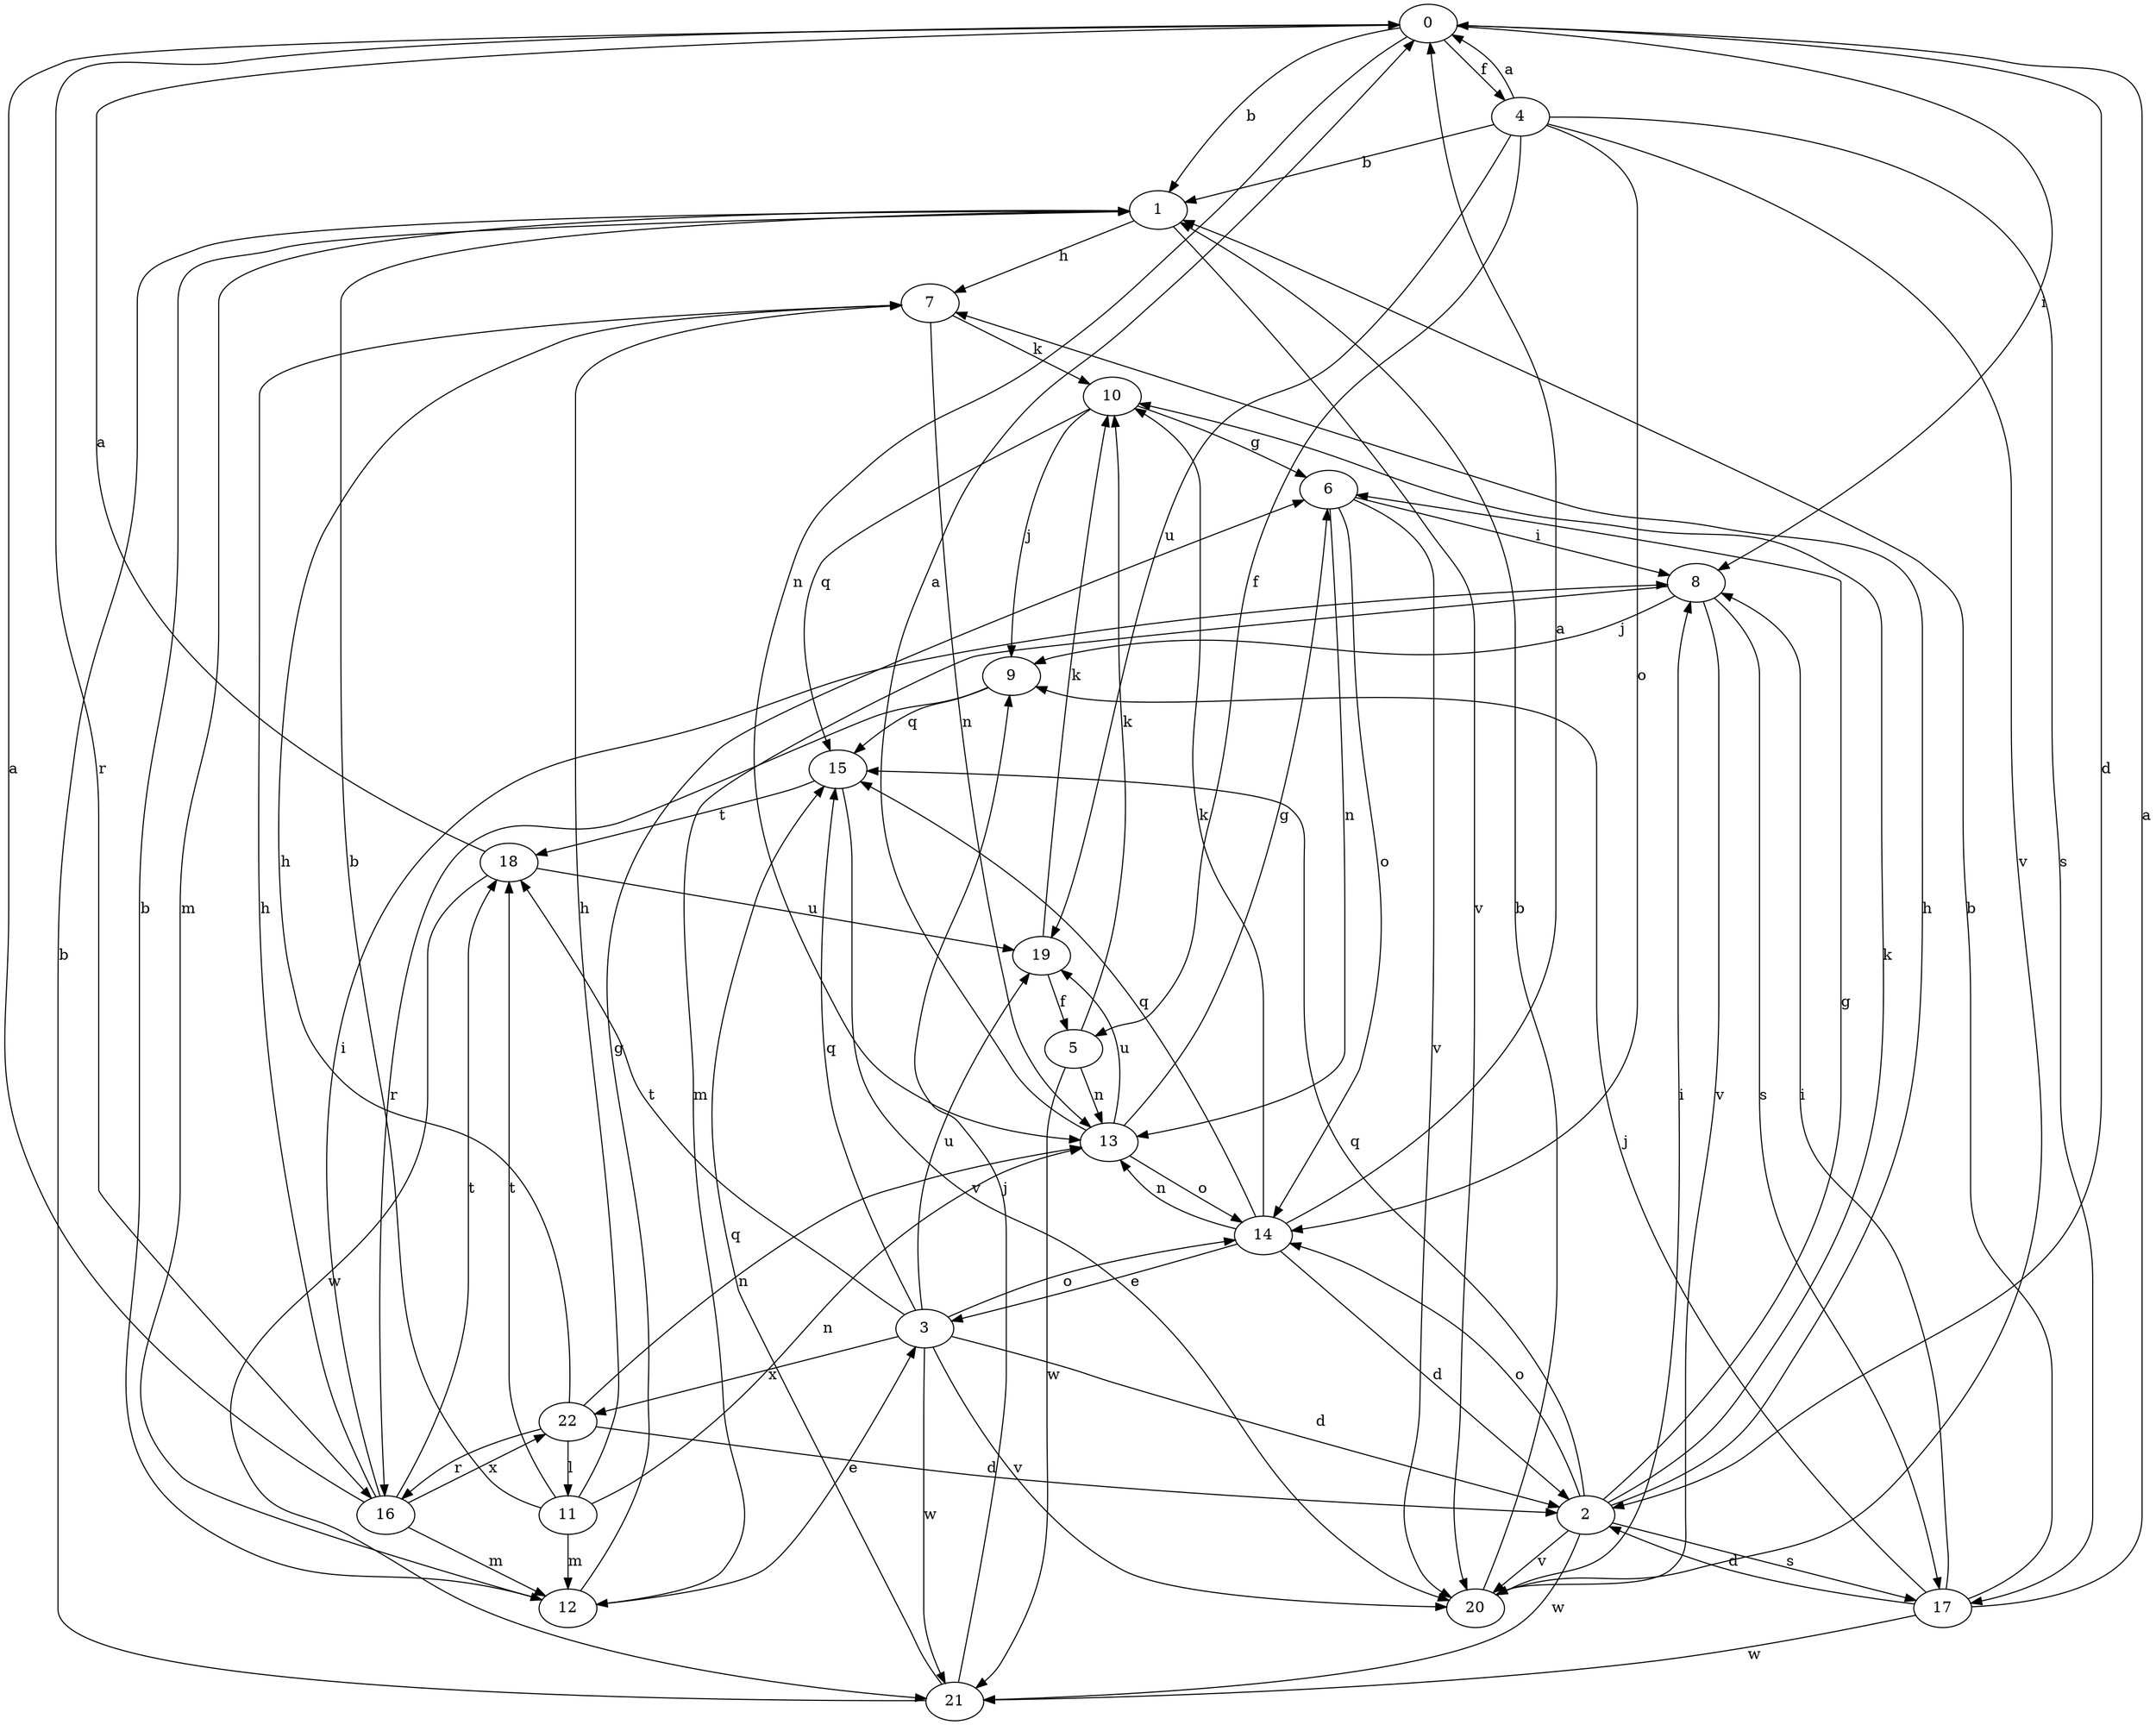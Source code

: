 strict digraph  {
0;
1;
2;
3;
4;
5;
6;
7;
8;
9;
10;
11;
12;
13;
14;
15;
16;
17;
18;
19;
20;
21;
22;
0 -> 1  [label=b];
0 -> 2  [label=d];
0 -> 4  [label=f];
0 -> 8  [label=i];
0 -> 13  [label=n];
0 -> 16  [label=r];
1 -> 7  [label=h];
1 -> 12  [label=m];
1 -> 20  [label=v];
2 -> 6  [label=g];
2 -> 7  [label=h];
2 -> 10  [label=k];
2 -> 14  [label=o];
2 -> 15  [label=q];
2 -> 17  [label=s];
2 -> 20  [label=v];
2 -> 21  [label=w];
3 -> 2  [label=d];
3 -> 14  [label=o];
3 -> 15  [label=q];
3 -> 18  [label=t];
3 -> 19  [label=u];
3 -> 20  [label=v];
3 -> 21  [label=w];
3 -> 22  [label=x];
4 -> 0  [label=a];
4 -> 1  [label=b];
4 -> 5  [label=f];
4 -> 14  [label=o];
4 -> 17  [label=s];
4 -> 19  [label=u];
4 -> 20  [label=v];
5 -> 10  [label=k];
5 -> 13  [label=n];
5 -> 21  [label=w];
6 -> 8  [label=i];
6 -> 13  [label=n];
6 -> 14  [label=o];
6 -> 20  [label=v];
7 -> 10  [label=k];
7 -> 13  [label=n];
8 -> 9  [label=j];
8 -> 12  [label=m];
8 -> 17  [label=s];
8 -> 20  [label=v];
9 -> 15  [label=q];
9 -> 16  [label=r];
10 -> 6  [label=g];
10 -> 9  [label=j];
10 -> 15  [label=q];
11 -> 1  [label=b];
11 -> 7  [label=h];
11 -> 12  [label=m];
11 -> 13  [label=n];
11 -> 18  [label=t];
12 -> 1  [label=b];
12 -> 3  [label=e];
12 -> 6  [label=g];
13 -> 0  [label=a];
13 -> 6  [label=g];
13 -> 14  [label=o];
13 -> 19  [label=u];
14 -> 0  [label=a];
14 -> 2  [label=d];
14 -> 3  [label=e];
14 -> 10  [label=k];
14 -> 13  [label=n];
14 -> 15  [label=q];
15 -> 18  [label=t];
15 -> 20  [label=v];
16 -> 0  [label=a];
16 -> 7  [label=h];
16 -> 8  [label=i];
16 -> 12  [label=m];
16 -> 18  [label=t];
16 -> 22  [label=x];
17 -> 0  [label=a];
17 -> 1  [label=b];
17 -> 2  [label=d];
17 -> 8  [label=i];
17 -> 9  [label=j];
17 -> 21  [label=w];
18 -> 0  [label=a];
18 -> 19  [label=u];
18 -> 21  [label=w];
19 -> 5  [label=f];
19 -> 10  [label=k];
20 -> 1  [label=b];
20 -> 8  [label=i];
21 -> 1  [label=b];
21 -> 9  [label=j];
21 -> 15  [label=q];
22 -> 2  [label=d];
22 -> 7  [label=h];
22 -> 11  [label=l];
22 -> 13  [label=n];
22 -> 16  [label=r];
}
